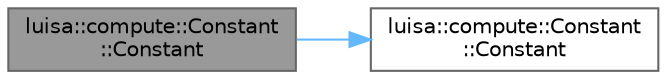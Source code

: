 digraph "luisa::compute::Constant::Constant"
{
 // LATEX_PDF_SIZE
  bgcolor="transparent";
  edge [fontname=Helvetica,fontsize=10,labelfontname=Helvetica,labelfontsize=10];
  node [fontname=Helvetica,fontsize=10,shape=box,height=0.2,width=0.4];
  rankdir="LR";
  Node1 [id="Node000001",label="luisa::compute::Constant\l::Constant",height=0.2,width=0.4,color="gray40", fillcolor="grey60", style="filled", fontcolor="black",tooltip=" "];
  Node1 -> Node2 [id="edge2_Node000001_Node000002",color="steelblue1",style="solid",tooltip=" "];
  Node2 [id="Node000002",label="luisa::compute::Constant\l::Constant",height=0.2,width=0.4,color="grey40", fillcolor="white", style="filled",URL="$classluisa_1_1compute_1_1_constant.html#aee3fa9db3ce2d72ac974967a5d33df29",tooltip="Default constructor for serialization"];
}
